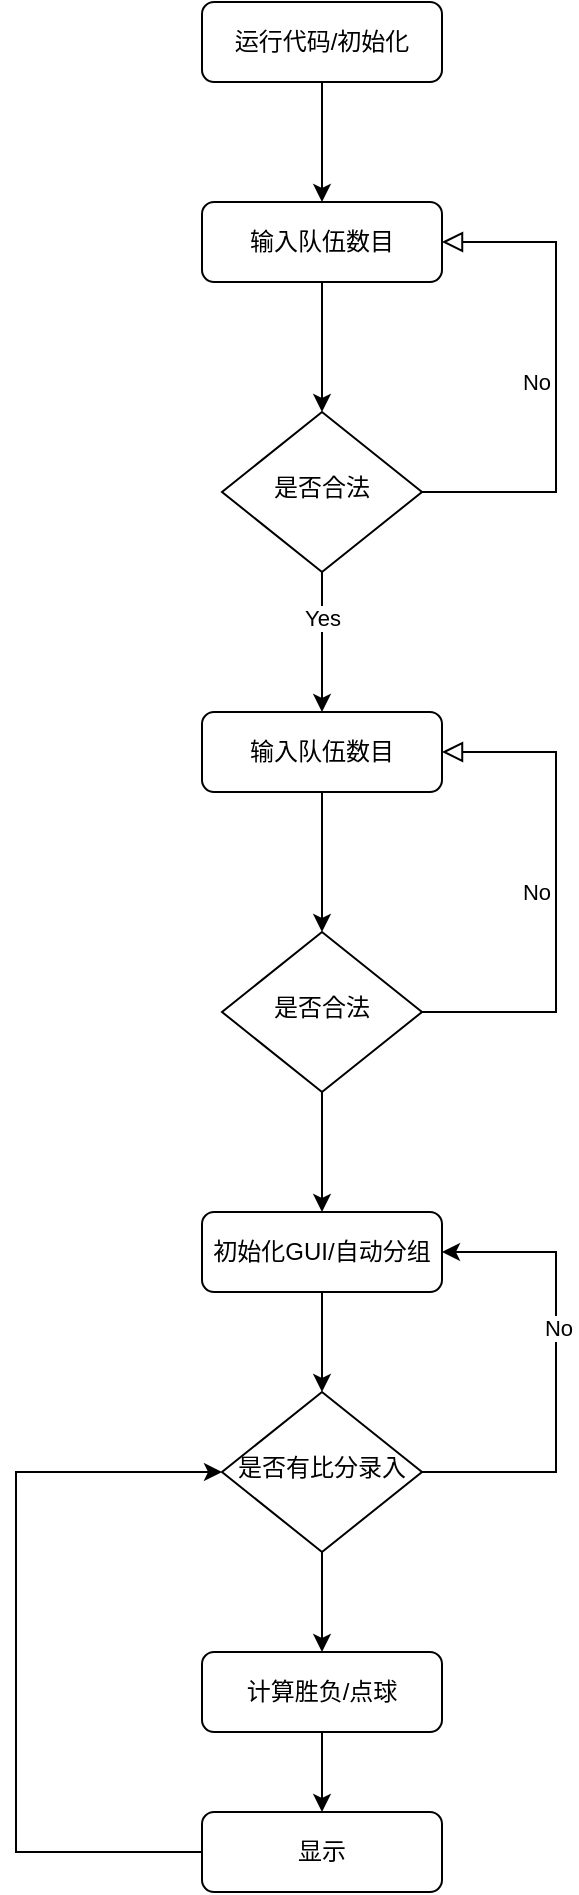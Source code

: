 <mxfile version="14.5.7" type="github">
  <diagram id="C5RBs43oDa-KdzZeNtuy" name="Page-1">
    <mxGraphModel dx="1483" dy="836" grid="1" gridSize="10" guides="1" tooltips="1" connect="1" arrows="1" fold="1" page="1" pageScale="1" pageWidth="827" pageHeight="1169" math="0" shadow="0">
      <root>
        <mxCell id="WIyWlLk6GJQsqaUBKTNV-0" />
        <mxCell id="WIyWlLk6GJQsqaUBKTNV-1" parent="WIyWlLk6GJQsqaUBKTNV-0" />
        <mxCell id="cvyIOPh3GwnWPAFgHhHW-3" value="" style="edgeStyle=orthogonalEdgeStyle;rounded=0;orthogonalLoop=1;jettySize=auto;html=1;" edge="1" parent="WIyWlLk6GJQsqaUBKTNV-1" source="WIyWlLk6GJQsqaUBKTNV-3" target="cvyIOPh3GwnWPAFgHhHW-0">
          <mxGeometry relative="1" as="geometry" />
        </mxCell>
        <mxCell id="WIyWlLk6GJQsqaUBKTNV-3" value="运行代码/初始化" style="rounded=1;whiteSpace=wrap;html=1;fontSize=12;glass=0;strokeWidth=1;shadow=0;" parent="WIyWlLk6GJQsqaUBKTNV-1" vertex="1">
          <mxGeometry x="283" y="15" width="120" height="40" as="geometry" />
        </mxCell>
        <mxCell id="WIyWlLk6GJQsqaUBKTNV-5" value="No" style="edgeStyle=orthogonalEdgeStyle;rounded=0;html=1;jettySize=auto;orthogonalLoop=1;fontSize=11;endArrow=block;endFill=0;endSize=8;strokeWidth=1;shadow=0;labelBackgroundColor=none;entryX=1;entryY=0.5;entryDx=0;entryDy=0;" parent="WIyWlLk6GJQsqaUBKTNV-1" source="WIyWlLk6GJQsqaUBKTNV-6" target="cvyIOPh3GwnWPAFgHhHW-0" edge="1">
          <mxGeometry x="-0.018" y="10" relative="1" as="geometry">
            <mxPoint as="offset" />
            <mxPoint x="473" y="195" as="targetPoint" />
            <Array as="points">
              <mxPoint x="460" y="260" />
              <mxPoint x="460" y="135" />
            </Array>
          </mxGeometry>
        </mxCell>
        <mxCell id="cvyIOPh3GwnWPAFgHhHW-9" value="" style="edgeStyle=orthogonalEdgeStyle;rounded=0;orthogonalLoop=1;jettySize=auto;html=1;" edge="1" parent="WIyWlLk6GJQsqaUBKTNV-1" source="WIyWlLk6GJQsqaUBKTNV-6" target="cvyIOPh3GwnWPAFgHhHW-8">
          <mxGeometry relative="1" as="geometry" />
        </mxCell>
        <mxCell id="cvyIOPh3GwnWPAFgHhHW-10" value="Yes&lt;br&gt;" style="edgeLabel;html=1;align=center;verticalAlign=middle;resizable=0;points=[];" vertex="1" connectable="0" parent="cvyIOPh3GwnWPAFgHhHW-9">
          <mxGeometry x="-0.352" relative="1" as="geometry">
            <mxPoint as="offset" />
          </mxGeometry>
        </mxCell>
        <mxCell id="WIyWlLk6GJQsqaUBKTNV-6" value="是否合法" style="rhombus;whiteSpace=wrap;html=1;shadow=0;fontFamily=Helvetica;fontSize=12;align=center;strokeWidth=1;spacing=6;spacingTop=-4;" parent="WIyWlLk6GJQsqaUBKTNV-1" vertex="1">
          <mxGeometry x="293" y="220" width="100" height="80" as="geometry" />
        </mxCell>
        <mxCell id="cvyIOPh3GwnWPAFgHhHW-22" value="" style="edgeStyle=orthogonalEdgeStyle;rounded=0;orthogonalLoop=1;jettySize=auto;html=1;" edge="1" parent="WIyWlLk6GJQsqaUBKTNV-1" source="WIyWlLk6GJQsqaUBKTNV-11" target="cvyIOPh3GwnWPAFgHhHW-18">
          <mxGeometry relative="1" as="geometry" />
        </mxCell>
        <mxCell id="WIyWlLk6GJQsqaUBKTNV-11" value="计算胜负/点球" style="rounded=1;whiteSpace=wrap;html=1;fontSize=12;glass=0;strokeWidth=1;shadow=0;" parent="WIyWlLk6GJQsqaUBKTNV-1" vertex="1">
          <mxGeometry x="283" y="840" width="120" height="40" as="geometry" />
        </mxCell>
        <mxCell id="cvyIOPh3GwnWPAFgHhHW-4" value="" style="edgeStyle=orthogonalEdgeStyle;rounded=0;orthogonalLoop=1;jettySize=auto;html=1;" edge="1" parent="WIyWlLk6GJQsqaUBKTNV-1" source="cvyIOPh3GwnWPAFgHhHW-0" target="WIyWlLk6GJQsqaUBKTNV-6">
          <mxGeometry relative="1" as="geometry" />
        </mxCell>
        <mxCell id="cvyIOPh3GwnWPAFgHhHW-0" value="输入队伍数目" style="rounded=1;whiteSpace=wrap;html=1;fontSize=12;glass=0;strokeWidth=1;shadow=0;" vertex="1" parent="WIyWlLk6GJQsqaUBKTNV-1">
          <mxGeometry x="283" y="115" width="120" height="40" as="geometry" />
        </mxCell>
        <mxCell id="cvyIOPh3GwnWPAFgHhHW-5" value="No" style="edgeStyle=orthogonalEdgeStyle;rounded=0;html=1;jettySize=auto;orthogonalLoop=1;fontSize=11;endArrow=block;endFill=0;endSize=8;strokeWidth=1;shadow=0;labelBackgroundColor=none;entryX=1;entryY=0.5;entryDx=0;entryDy=0;" edge="1" parent="WIyWlLk6GJQsqaUBKTNV-1" source="cvyIOPh3GwnWPAFgHhHW-6" target="cvyIOPh3GwnWPAFgHhHW-8">
          <mxGeometry y="10" relative="1" as="geometry">
            <mxPoint as="offset" />
            <mxPoint x="473" y="450" as="targetPoint" />
            <Array as="points">
              <mxPoint x="460" y="520" />
              <mxPoint x="460" y="390" />
            </Array>
          </mxGeometry>
        </mxCell>
        <mxCell id="cvyIOPh3GwnWPAFgHhHW-13" value="" style="edgeStyle=orthogonalEdgeStyle;rounded=0;orthogonalLoop=1;jettySize=auto;html=1;" edge="1" parent="WIyWlLk6GJQsqaUBKTNV-1" source="cvyIOPh3GwnWPAFgHhHW-6" target="cvyIOPh3GwnWPAFgHhHW-11">
          <mxGeometry relative="1" as="geometry" />
        </mxCell>
        <mxCell id="cvyIOPh3GwnWPAFgHhHW-6" value="是否合法" style="rhombus;whiteSpace=wrap;html=1;shadow=0;fontFamily=Helvetica;fontSize=12;align=center;strokeWidth=1;spacing=6;spacingTop=-4;" vertex="1" parent="WIyWlLk6GJQsqaUBKTNV-1">
          <mxGeometry x="293" y="480" width="100" height="80" as="geometry" />
        </mxCell>
        <mxCell id="cvyIOPh3GwnWPAFgHhHW-7" value="" style="edgeStyle=orthogonalEdgeStyle;rounded=0;orthogonalLoop=1;jettySize=auto;html=1;" edge="1" parent="WIyWlLk6GJQsqaUBKTNV-1" source="cvyIOPh3GwnWPAFgHhHW-8" target="cvyIOPh3GwnWPAFgHhHW-6">
          <mxGeometry relative="1" as="geometry" />
        </mxCell>
        <mxCell id="cvyIOPh3GwnWPAFgHhHW-8" value="输入队伍数目" style="rounded=1;whiteSpace=wrap;html=1;fontSize=12;glass=0;strokeWidth=1;shadow=0;" vertex="1" parent="WIyWlLk6GJQsqaUBKTNV-1">
          <mxGeometry x="283" y="370" width="120" height="40" as="geometry" />
        </mxCell>
        <mxCell id="cvyIOPh3GwnWPAFgHhHW-14" value="" style="edgeStyle=orthogonalEdgeStyle;rounded=0;orthogonalLoop=1;jettySize=auto;html=1;" edge="1" parent="WIyWlLk6GJQsqaUBKTNV-1" source="cvyIOPh3GwnWPAFgHhHW-11" target="cvyIOPh3GwnWPAFgHhHW-12">
          <mxGeometry relative="1" as="geometry" />
        </mxCell>
        <mxCell id="cvyIOPh3GwnWPAFgHhHW-11" value="初始化GUI/自动分组" style="rounded=1;whiteSpace=wrap;html=1;fontSize=12;glass=0;strokeWidth=1;shadow=0;" vertex="1" parent="WIyWlLk6GJQsqaUBKTNV-1">
          <mxGeometry x="283" y="620" width="120" height="40" as="geometry" />
        </mxCell>
        <mxCell id="cvyIOPh3GwnWPAFgHhHW-16" value="" style="edgeStyle=orthogonalEdgeStyle;rounded=0;orthogonalLoop=1;jettySize=auto;html=1;entryX=1;entryY=0.5;entryDx=0;entryDy=0;" edge="1" parent="WIyWlLk6GJQsqaUBKTNV-1" source="cvyIOPh3GwnWPAFgHhHW-12" target="cvyIOPh3GwnWPAFgHhHW-11">
          <mxGeometry relative="1" as="geometry">
            <mxPoint x="463.0" y="750.0" as="targetPoint" />
            <Array as="points">
              <mxPoint x="460" y="750" />
              <mxPoint x="460" y="640" />
            </Array>
          </mxGeometry>
        </mxCell>
        <mxCell id="cvyIOPh3GwnWPAFgHhHW-17" value="No" style="edgeLabel;html=1;align=center;verticalAlign=middle;resizable=0;points=[];" vertex="1" connectable="0" parent="cvyIOPh3GwnWPAFgHhHW-16">
          <mxGeometry x="0.188" y="-1" relative="1" as="geometry">
            <mxPoint as="offset" />
          </mxGeometry>
        </mxCell>
        <mxCell id="cvyIOPh3GwnWPAFgHhHW-21" value="" style="edgeStyle=orthogonalEdgeStyle;rounded=0;orthogonalLoop=1;jettySize=auto;html=1;" edge="1" parent="WIyWlLk6GJQsqaUBKTNV-1" source="cvyIOPh3GwnWPAFgHhHW-12" target="WIyWlLk6GJQsqaUBKTNV-11">
          <mxGeometry relative="1" as="geometry" />
        </mxCell>
        <mxCell id="cvyIOPh3GwnWPAFgHhHW-12" value="是否有比分录入" style="rhombus;whiteSpace=wrap;html=1;shadow=0;fontFamily=Helvetica;fontSize=12;align=center;strokeWidth=1;spacing=6;spacingTop=-4;" vertex="1" parent="WIyWlLk6GJQsqaUBKTNV-1">
          <mxGeometry x="293" y="710" width="100" height="80" as="geometry" />
        </mxCell>
        <mxCell id="cvyIOPh3GwnWPAFgHhHW-24" value="" style="edgeStyle=orthogonalEdgeStyle;rounded=0;orthogonalLoop=1;jettySize=auto;html=1;entryX=0;entryY=0.5;entryDx=0;entryDy=0;" edge="1" parent="WIyWlLk6GJQsqaUBKTNV-1" source="cvyIOPh3GwnWPAFgHhHW-18" target="cvyIOPh3GwnWPAFgHhHW-12">
          <mxGeometry relative="1" as="geometry">
            <mxPoint x="283" y="740" as="targetPoint" />
            <Array as="points">
              <mxPoint x="190" y="940" />
              <mxPoint x="190" y="750" />
            </Array>
          </mxGeometry>
        </mxCell>
        <mxCell id="cvyIOPh3GwnWPAFgHhHW-18" value="显示" style="rounded=1;whiteSpace=wrap;html=1;fontSize=12;glass=0;strokeWidth=1;shadow=0;" vertex="1" parent="WIyWlLk6GJQsqaUBKTNV-1">
          <mxGeometry x="283" y="920" width="120" height="40" as="geometry" />
        </mxCell>
      </root>
    </mxGraphModel>
  </diagram>
</mxfile>
